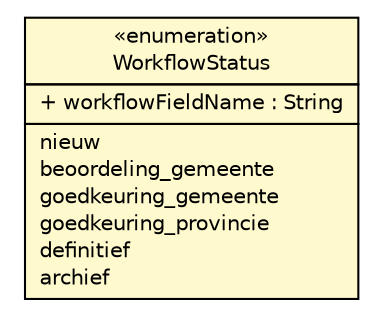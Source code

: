 #!/usr/local/bin/dot
#
# Class diagram 
# Generated by UMLGraph version R5_6-24-gf6e263 (http://www.umlgraph.org/)
#

digraph G {
	edge [fontname="Helvetica",fontsize=10,labelfontname="Helvetica",labelfontsize=10];
	node [fontname="Helvetica",fontsize=10,shape=plaintext];
	nodesep=0.25;
	ranksep=0.5;
	// nl.b3p.viewer.ibis.util.WorkflowStatus
	c141 [label=<<table title="nl.b3p.viewer.ibis.util.WorkflowStatus" border="0" cellborder="1" cellspacing="0" cellpadding="2" port="p" bgcolor="lemonChiffon" href="./WorkflowStatus.html">
		<tr><td><table border="0" cellspacing="0" cellpadding="1">
<tr><td align="center" balign="center"> &#171;enumeration&#187; </td></tr>
<tr><td align="center" balign="center"> WorkflowStatus </td></tr>
		</table></td></tr>
		<tr><td><table border="0" cellspacing="0" cellpadding="1">
<tr><td align="left" balign="left"> + workflowFieldName : String </td></tr>
		</table></td></tr>
		<tr><td><table border="0" cellspacing="0" cellpadding="1">
<tr><td align="left" balign="left"> nieuw </td></tr>
<tr><td align="left" balign="left"> beoordeling_gemeente </td></tr>
<tr><td align="left" balign="left"> goedkeuring_gemeente </td></tr>
<tr><td align="left" balign="left"> goedkeuring_provincie </td></tr>
<tr><td align="left" balign="left"> definitief </td></tr>
<tr><td align="left" balign="left"> archief </td></tr>
		</table></td></tr>
		</table>>, URL="./WorkflowStatus.html", fontname="Helvetica", fontcolor="black", fontsize=10.0];
}

